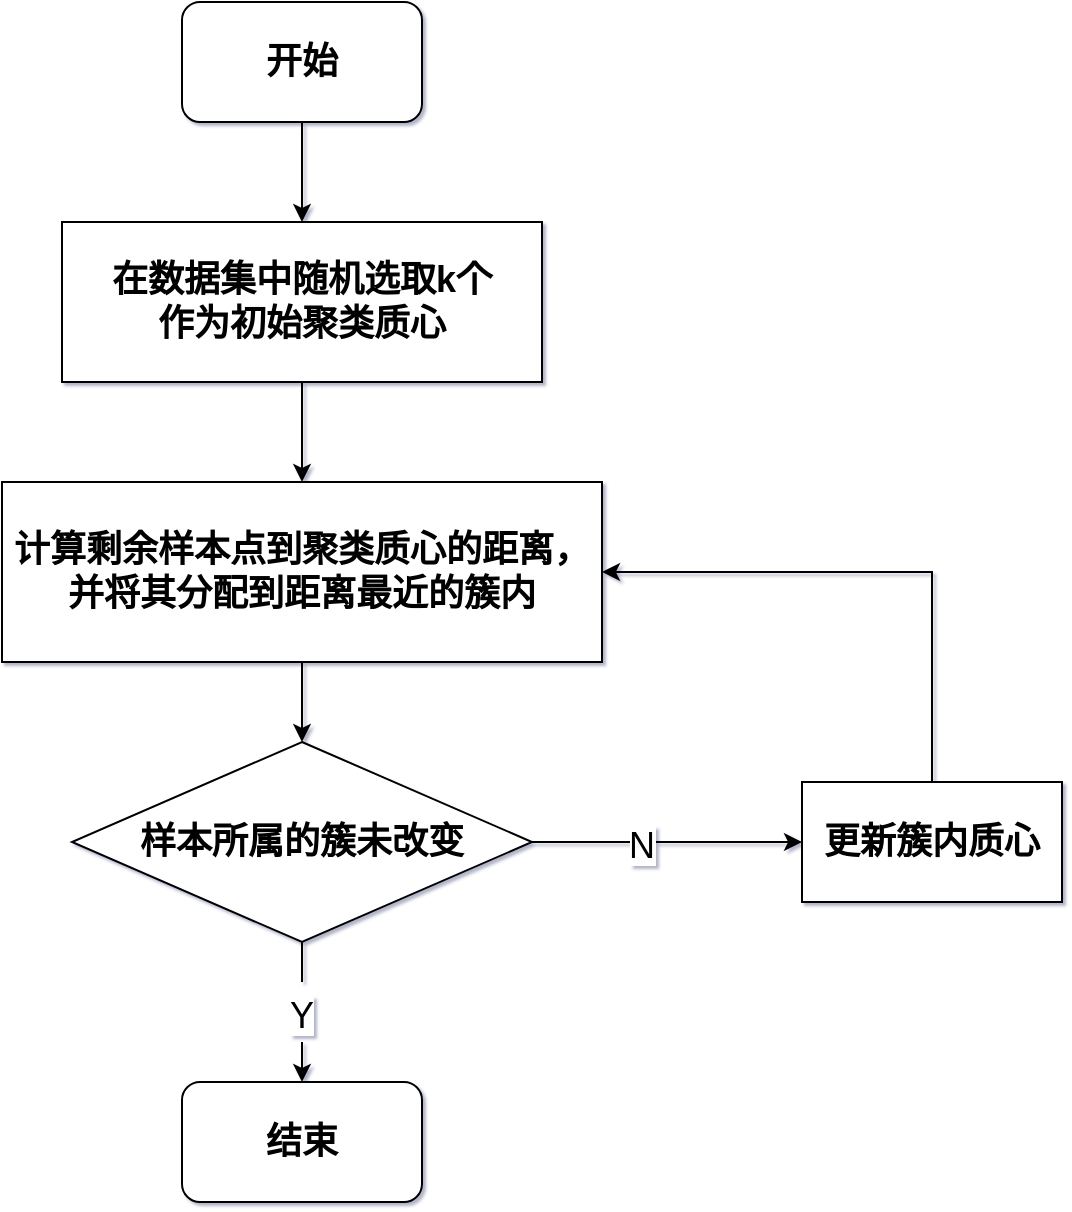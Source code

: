 <mxfile version="14.7.6" type="github">
  <diagram id="RY25XYFdCaw41QkdgXHt" name="第 1 页">
    <mxGraphModel dx="1221" dy="645" grid="0" gridSize="10" guides="1" tooltips="1" connect="1" arrows="1" fold="1" page="0" pageScale="1" pageWidth="827" pageHeight="1169" background="none" math="0" shadow="1">
      <root>
        <mxCell id="0" />
        <mxCell id="1" parent="0" />
        <mxCell id="slaa_W6nDFlpM1A8y8Z6-10" style="edgeStyle=orthogonalEdgeStyle;rounded=0;orthogonalLoop=1;jettySize=auto;html=1;exitX=0.5;exitY=1;exitDx=0;exitDy=0;entryX=0.5;entryY=0;entryDx=0;entryDy=0;" edge="1" parent="1" source="slaa_W6nDFlpM1A8y8Z6-1" target="slaa_W6nDFlpM1A8y8Z6-3">
          <mxGeometry relative="1" as="geometry" />
        </mxCell>
        <mxCell id="slaa_W6nDFlpM1A8y8Z6-1" value="&lt;font style=&quot;font-size: 18px&quot;&gt;&lt;b&gt;开始&lt;/b&gt;&lt;/font&gt;" style="rounded=1;whiteSpace=wrap;html=1;" vertex="1" parent="1">
          <mxGeometry x="280" y="70" width="120" height="60" as="geometry" />
        </mxCell>
        <mxCell id="slaa_W6nDFlpM1A8y8Z6-12" style="edgeStyle=orthogonalEdgeStyle;rounded=0;orthogonalLoop=1;jettySize=auto;html=1;exitX=0.5;exitY=1;exitDx=0;exitDy=0;entryX=0.5;entryY=0;entryDx=0;entryDy=0;" edge="1" parent="1" source="slaa_W6nDFlpM1A8y8Z6-2" target="slaa_W6nDFlpM1A8y8Z6-4">
          <mxGeometry relative="1" as="geometry" />
        </mxCell>
        <mxCell id="slaa_W6nDFlpM1A8y8Z6-2" value="&lt;font style=&quot;font-size: 18px&quot;&gt;&lt;b&gt;计算剩余样本点到聚类质心的距离，&lt;br&gt;并将其分配到距离最近的簇内&lt;/b&gt;&lt;/font&gt;" style="rounded=0;whiteSpace=wrap;html=1;align=center;" vertex="1" parent="1">
          <mxGeometry x="190" y="310" width="300" height="90" as="geometry" />
        </mxCell>
        <mxCell id="slaa_W6nDFlpM1A8y8Z6-11" style="edgeStyle=orthogonalEdgeStyle;rounded=0;orthogonalLoop=1;jettySize=auto;html=1;exitX=0.5;exitY=1;exitDx=0;exitDy=0;entryX=0.5;entryY=0;entryDx=0;entryDy=0;" edge="1" parent="1" source="slaa_W6nDFlpM1A8y8Z6-3" target="slaa_W6nDFlpM1A8y8Z6-2">
          <mxGeometry relative="1" as="geometry" />
        </mxCell>
        <mxCell id="slaa_W6nDFlpM1A8y8Z6-3" value="&lt;font style=&quot;font-size: 18px&quot;&gt;&lt;b&gt;在数据集中随机选取k个&lt;br&gt;作为初始聚类质心&lt;/b&gt;&lt;/font&gt;" style="rounded=0;whiteSpace=wrap;html=1;" vertex="1" parent="1">
          <mxGeometry x="220" y="180" width="240" height="80" as="geometry" />
        </mxCell>
        <mxCell id="slaa_W6nDFlpM1A8y8Z6-13" style="edgeStyle=orthogonalEdgeStyle;rounded=0;orthogonalLoop=1;jettySize=auto;html=1;exitX=0.5;exitY=1;exitDx=0;exitDy=0;entryX=0.5;entryY=0;entryDx=0;entryDy=0;startArrow=none;" edge="1" parent="1" source="slaa_W6nDFlpM1A8y8Z6-17" target="slaa_W6nDFlpM1A8y8Z6-9">
          <mxGeometry relative="1" as="geometry" />
        </mxCell>
        <mxCell id="slaa_W6nDFlpM1A8y8Z6-14" style="edgeStyle=orthogonalEdgeStyle;rounded=0;orthogonalLoop=1;jettySize=auto;html=1;exitX=1;exitY=0.5;exitDx=0;exitDy=0;entryX=0;entryY=0.5;entryDx=0;entryDy=0;" edge="1" parent="1" source="slaa_W6nDFlpM1A8y8Z6-4" target="slaa_W6nDFlpM1A8y8Z6-7">
          <mxGeometry relative="1" as="geometry" />
        </mxCell>
        <mxCell id="slaa_W6nDFlpM1A8y8Z6-4" value="&lt;font style=&quot;font-size: 18px&quot;&gt;&lt;b&gt;样本所属的簇未改变&lt;/b&gt;&lt;/font&gt;" style="rhombus;whiteSpace=wrap;html=1;" vertex="1" parent="1">
          <mxGeometry x="225" y="440" width="230" height="100" as="geometry" />
        </mxCell>
        <mxCell id="slaa_W6nDFlpM1A8y8Z6-15" style="edgeStyle=orthogonalEdgeStyle;rounded=0;orthogonalLoop=1;jettySize=auto;html=1;exitX=0.5;exitY=0;exitDx=0;exitDy=0;entryX=1;entryY=0.5;entryDx=0;entryDy=0;" edge="1" parent="1" source="slaa_W6nDFlpM1A8y8Z6-7" target="slaa_W6nDFlpM1A8y8Z6-2">
          <mxGeometry relative="1" as="geometry" />
        </mxCell>
        <mxCell id="slaa_W6nDFlpM1A8y8Z6-7" value="&lt;font style=&quot;font-size: 18px&quot;&gt;&lt;b&gt;更新簇内质心&lt;/b&gt;&lt;/font&gt;" style="rounded=0;whiteSpace=wrap;html=1;" vertex="1" parent="1">
          <mxGeometry x="590" y="460" width="130" height="60" as="geometry" />
        </mxCell>
        <mxCell id="slaa_W6nDFlpM1A8y8Z6-9" value="&lt;font style=&quot;font-size: 18px&quot;&gt;&lt;b&gt;结束&lt;/b&gt;&lt;/font&gt;" style="rounded=1;whiteSpace=wrap;html=1;" vertex="1" parent="1">
          <mxGeometry x="280" y="610" width="120" height="60" as="geometry" />
        </mxCell>
        <mxCell id="slaa_W6nDFlpM1A8y8Z6-16" value="&lt;span style=&quot;color: rgb(0 , 0 , 0) ; font-family: &amp;#34;helvetica&amp;#34; ; font-size: 18px ; font-style: normal ; font-weight: 400 ; letter-spacing: normal ; text-indent: 0px ; text-transform: none ; word-spacing: 0px ; background-color: rgb(255 , 255 , 255) ; display: inline ; float: none&quot;&gt;N&lt;/span&gt;" style="text;whiteSpace=wrap;html=1;align=center;" vertex="1" parent="1">
          <mxGeometry x="480" y="475" width="60" height="30" as="geometry" />
        </mxCell>
        <mxCell id="slaa_W6nDFlpM1A8y8Z6-17" value="&lt;span style=&quot;color: rgb(0 , 0 , 0) ; font-family: &amp;#34;helvetica&amp;#34; ; font-size: 18px ; font-style: normal ; font-weight: 400 ; letter-spacing: normal ; text-indent: 0px ; text-transform: none ; word-spacing: 0px ; background-color: rgb(255 , 255 , 255) ; display: inline ; float: none&quot;&gt;Y&lt;/span&gt;" style="text;whiteSpace=wrap;html=1;align=center;" vertex="1" parent="1">
          <mxGeometry x="310" y="560" width="60" height="30" as="geometry" />
        </mxCell>
        <mxCell id="slaa_W6nDFlpM1A8y8Z6-18" value="" style="edgeStyle=orthogonalEdgeStyle;rounded=0;orthogonalLoop=1;jettySize=auto;html=1;exitX=0.5;exitY=1;exitDx=0;exitDy=0;entryX=0.5;entryY=0;entryDx=0;entryDy=0;endArrow=none;" edge="1" parent="1" source="slaa_W6nDFlpM1A8y8Z6-4" target="slaa_W6nDFlpM1A8y8Z6-17">
          <mxGeometry relative="1" as="geometry">
            <mxPoint x="340" y="540" as="sourcePoint" />
            <mxPoint x="340" y="610" as="targetPoint" />
          </mxGeometry>
        </mxCell>
      </root>
    </mxGraphModel>
  </diagram>
</mxfile>
